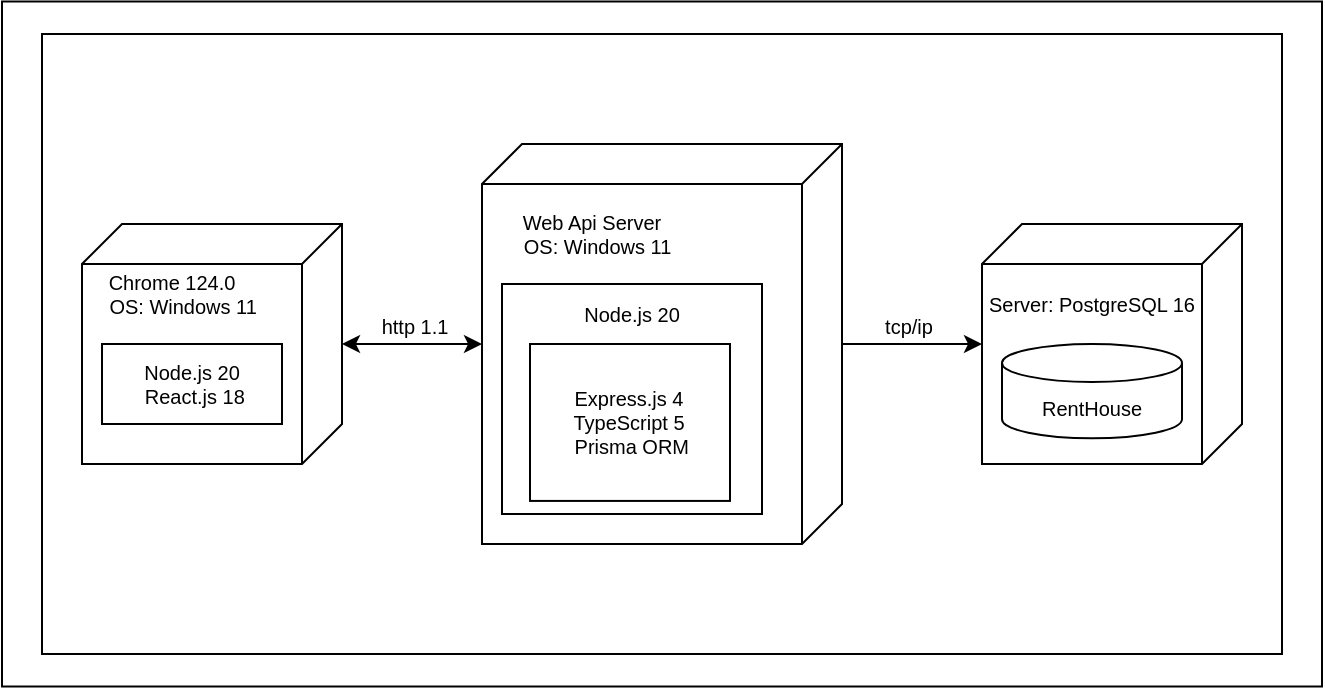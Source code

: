<mxfile version="26.2.14">
  <diagram name="Страница — 1" id="hFK30ppRRwoJIm8Liazk">
    <mxGraphModel dx="784" dy="1136" grid="1" gridSize="10" guides="1" tooltips="1" connect="1" arrows="1" fold="1" page="1" pageScale="1" pageWidth="827" pageHeight="1169" math="0" shadow="0">
      <root>
        <mxCell id="0" />
        <mxCell id="1" parent="0" />
        <mxCell id="-A4VN-UW-ERHIJDcG-fN-23" value="" style="rounded=0;whiteSpace=wrap;html=1;" vertex="1" parent="1">
          <mxGeometry x="100" y="128.75" width="660" height="342.5" as="geometry" />
        </mxCell>
        <mxCell id="-A4VN-UW-ERHIJDcG-fN-20" value="" style="rounded=0;whiteSpace=wrap;html=1;" vertex="1" parent="1">
          <mxGeometry x="120" y="145" width="620" height="310" as="geometry" />
        </mxCell>
        <mxCell id="-A4VN-UW-ERHIJDcG-fN-3" value="" style="verticalAlign=top;align=left;spacingTop=8;spacingLeft=2;spacingRight=12;shape=cube;size=20;direction=south;fontStyle=4;html=1;whiteSpace=wrap;" vertex="1" parent="1">
          <mxGeometry x="590" y="240" width="130" height="120" as="geometry" />
        </mxCell>
        <mxCell id="-A4VN-UW-ERHIJDcG-fN-6" value="" style="edgeStyle=orthogonalEdgeStyle;rounded=0;orthogonalLoop=1;jettySize=auto;html=1;startArrow=classic;startFill=1;" edge="1" parent="1" source="-A4VN-UW-ERHIJDcG-fN-4" target="-A4VN-UW-ERHIJDcG-fN-5">
          <mxGeometry relative="1" as="geometry" />
        </mxCell>
        <mxCell id="-A4VN-UW-ERHIJDcG-fN-8" value="http 1.1" style="edgeLabel;html=1;align=center;verticalAlign=middle;resizable=0;points=[];fontSize=10;" vertex="1" connectable="0" parent="-A4VN-UW-ERHIJDcG-fN-6">
          <mxGeometry x="-0.008" y="-2" relative="1" as="geometry">
            <mxPoint y="-7" as="offset" />
          </mxGeometry>
        </mxCell>
        <mxCell id="-A4VN-UW-ERHIJDcG-fN-7" value="" style="edgeStyle=orthogonalEdgeStyle;rounded=0;orthogonalLoop=1;jettySize=auto;html=1;" edge="1" parent="1" source="-A4VN-UW-ERHIJDcG-fN-4" target="-A4VN-UW-ERHIJDcG-fN-3">
          <mxGeometry relative="1" as="geometry" />
        </mxCell>
        <mxCell id="-A4VN-UW-ERHIJDcG-fN-19" value="tcp/ip" style="edgeLabel;html=1;align=center;verticalAlign=middle;resizable=0;points=[];fontSize=10;" vertex="1" connectable="0" parent="-A4VN-UW-ERHIJDcG-fN-7">
          <mxGeometry x="-0.057" y="2" relative="1" as="geometry">
            <mxPoint y="-7" as="offset" />
          </mxGeometry>
        </mxCell>
        <mxCell id="-A4VN-UW-ERHIJDcG-fN-4" value="" style="verticalAlign=top;align=left;spacingTop=8;spacingLeft=2;spacingRight=12;shape=cube;size=20;direction=south;fontStyle=4;html=1;whiteSpace=wrap;" vertex="1" parent="1">
          <mxGeometry x="340" y="200" width="180" height="200" as="geometry" />
        </mxCell>
        <mxCell id="-A4VN-UW-ERHIJDcG-fN-5" value="" style="verticalAlign=top;align=left;spacingTop=8;spacingLeft=2;spacingRight=12;shape=cube;size=20;direction=south;fontStyle=4;html=1;whiteSpace=wrap;" vertex="1" parent="1">
          <mxGeometry x="140" y="240" width="130" height="120" as="geometry" />
        </mxCell>
        <mxCell id="-A4VN-UW-ERHIJDcG-fN-9" value="Chrome 124.0&lt;div&gt;&amp;nbsp; &amp;nbsp; OS: Windows 11&lt;/div&gt;" style="text;html=1;align=center;verticalAlign=middle;whiteSpace=wrap;rounded=0;fontSize=10;" vertex="1" parent="1">
          <mxGeometry x="140" y="260" width="90" height="30" as="geometry" />
        </mxCell>
        <mxCell id="-A4VN-UW-ERHIJDcG-fN-10" value="" style="rounded=0;whiteSpace=wrap;html=1;" vertex="1" parent="1">
          <mxGeometry x="150" y="300" width="90" height="40" as="geometry" />
        </mxCell>
        <mxCell id="-A4VN-UW-ERHIJDcG-fN-11" value="Node.js 20&lt;div&gt;&amp;nbsp;React.js 18&lt;/div&gt;" style="text;html=1;align=center;verticalAlign=middle;whiteSpace=wrap;rounded=0;fontSize=10;" vertex="1" parent="1">
          <mxGeometry x="160" y="305" width="70" height="30" as="geometry" />
        </mxCell>
        <mxCell id="-A4VN-UW-ERHIJDcG-fN-12" value="Web Api Server&lt;br&gt;&lt;div&gt;&amp;nbsp; OS: Windows 11&lt;/div&gt;" style="text;html=1;align=center;verticalAlign=middle;whiteSpace=wrap;rounded=0;fontSize=10;" vertex="1" parent="1">
          <mxGeometry x="350" y="230" width="90" height="30" as="geometry" />
        </mxCell>
        <mxCell id="-A4VN-UW-ERHIJDcG-fN-13" value="" style="rounded=0;whiteSpace=wrap;html=1;" vertex="1" parent="1">
          <mxGeometry x="350" y="270" width="130" height="115" as="geometry" />
        </mxCell>
        <mxCell id="-A4VN-UW-ERHIJDcG-fN-14" value="" style="rounded=0;whiteSpace=wrap;html=1;" vertex="1" parent="1">
          <mxGeometry x="364" y="300" width="100" height="78.46" as="geometry" />
        </mxCell>
        <mxCell id="-A4VN-UW-ERHIJDcG-fN-15" value="Node.js 20" style="text;html=1;align=center;verticalAlign=middle;whiteSpace=wrap;rounded=0;fontSize=10;" vertex="1" parent="1">
          <mxGeometry x="380" y="280" width="70" height="10" as="geometry" />
        </mxCell>
        <mxCell id="-A4VN-UW-ERHIJDcG-fN-16" value="&lt;div&gt;Express.js 4&lt;/div&gt;&lt;div&gt;TypeScript 5&lt;/div&gt;&lt;div&gt;&lt;span style=&quot;background-color: transparent; color: light-dark(rgb(0, 0, 0), rgb(255, 255, 255));&quot;&gt;&amp;nbsp;Prisma ORM&lt;/span&gt;&lt;/div&gt;" style="text;html=1;align=center;verticalAlign=middle;whiteSpace=wrap;rounded=0;fontSize=10;" vertex="1" parent="1">
          <mxGeometry x="373" y="324.23" width="81" height="30" as="geometry" />
        </mxCell>
        <mxCell id="-A4VN-UW-ERHIJDcG-fN-17" value="Server: PostgreSQL 16" style="text;html=1;align=center;verticalAlign=middle;whiteSpace=wrap;rounded=0;fontSize=10;" vertex="1" parent="1">
          <mxGeometry x="590" y="270" width="110" height="20" as="geometry" />
        </mxCell>
        <mxCell id="-A4VN-UW-ERHIJDcG-fN-18" value="&lt;font face=&quot;Helvetica&quot;&gt;RentHouse&lt;/font&gt;" style="shape=cylinder3;whiteSpace=wrap;html=1;boundedLbl=1;backgroundOutline=1;size=9.484;fontSize=10;" vertex="1" parent="1">
          <mxGeometry x="600" y="300" width="90" height="47.11" as="geometry" />
        </mxCell>
      </root>
    </mxGraphModel>
  </diagram>
</mxfile>
